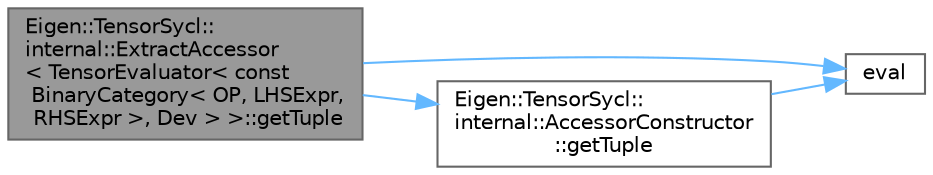 digraph "Eigen::TensorSycl::internal::ExtractAccessor&lt; TensorEvaluator&lt; const BinaryCategory&lt; OP, LHSExpr, RHSExpr &gt;, Dev &gt; &gt;::getTuple"
{
 // LATEX_PDF_SIZE
  bgcolor="transparent";
  edge [fontname=Helvetica,fontsize=10,labelfontname=Helvetica,labelfontsize=10];
  node [fontname=Helvetica,fontsize=10,shape=box,height=0.2,width=0.4];
  rankdir="LR";
  Node1 [id="Node000001",label="Eigen::TensorSycl::\linternal::ExtractAccessor\l\< TensorEvaluator\< const\l BinaryCategory\< OP, LHSExpr,\l RHSExpr \>, Dev \> \>::getTuple",height=0.2,width=0.4,color="gray40", fillcolor="grey60", style="filled", fontcolor="black",tooltip=" "];
  Node1 -> Node2 [id="edge1_Node000001_Node000002",color="steelblue1",style="solid",tooltip=" "];
  Node2 [id="Node000002",label="eval",height=0.2,width=0.4,color="grey40", fillcolor="white", style="filled",URL="$sparse__permutations_8cpp.html#abf03ad46cd5db5b4eabad69a86a13a6c",tooltip=" "];
  Node1 -> Node3 [id="edge2_Node000001_Node000003",color="steelblue1",style="solid",tooltip=" "];
  Node3 [id="Node000003",label="Eigen::TensorSycl::\linternal::AccessorConstructor\l::getTuple",height=0.2,width=0.4,color="grey40", fillcolor="white", style="filled",URL="$struct_eigen_1_1_tensor_sycl_1_1internal_1_1_accessor_constructor.html#a7afcb4b214e2371f61cdeb81eda14e5a",tooltip=" "];
  Node3 -> Node2 [id="edge3_Node000003_Node000002",color="steelblue1",style="solid",tooltip=" "];
}
